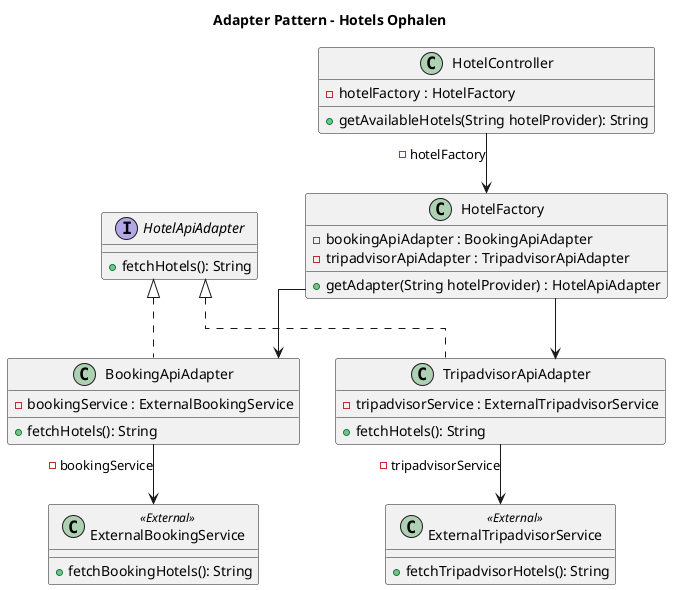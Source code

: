 @startuml
title Adapter Pattern - Hotels Ophalen
skinparam linetype ortho

    interface HotelApiAdapter {

       + fetchHotels(): String
    }

    class BookingApiAdapter {
       - bookingService : ExternalBookingService
       + fetchHotels(): String
    }

    class TripadvisorApiAdapter {
       - tripadvisorService : ExternalTripadvisorService
       + fetchHotels(): String
    }


    class ExternalBookingService <<External>> {
        + fetchBookingHotels(): String
    }

    class ExternalTripadvisorService <<External>> {
        + fetchTripadvisorHotels(): String
    }


    class HotelController {
       - hotelFactory : HotelFactory
       + getAvailableHotels(String hotelProvider): String
    }

    class HotelFactory {
       - bookingApiAdapter : BookingApiAdapter
       - tripadvisorApiAdapter : TripadvisorApiAdapter
       + getAdapter(String hotelProvider) : HotelApiAdapter
    }

HotelApiAdapter <|.. BookingApiAdapter
HotelApiAdapter <|.. TripadvisorApiAdapter

BookingApiAdapter --> ExternalBookingService : -bookingService
TripadvisorApiAdapter --> ExternalTripadvisorService : -tripadvisorService

HotelFactory --> BookingApiAdapter
HotelFactory --> TripadvisorApiAdapter
HotelController --> HotelFactory : -hotelFactory

@enduml